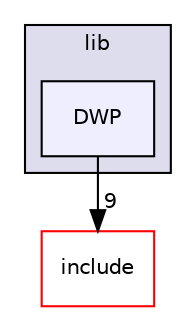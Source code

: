 digraph "lib/DWP" {
  bgcolor=transparent;
  compound=true
  node [ fontsize="10", fontname="Helvetica"];
  edge [ labelfontsize="10", labelfontname="Helvetica"];
  subgraph clusterdir_97aefd0d527b934f1d99a682da8fe6a9 {
    graph [ bgcolor="#ddddee", pencolor="black", label="lib" fontname="Helvetica", fontsize="10", URL="dir_97aefd0d527b934f1d99a682da8fe6a9.html"]
  dir_ab7751ddc84e1ee38ac377c89b63b4c6 [shape=box, label="DWP", style="filled", fillcolor="#eeeeff", pencolor="black", URL="dir_ab7751ddc84e1ee38ac377c89b63b4c6.html"];
  }
  dir_d44c64559bbebec7f509842c48db8b23 [shape=box label="include" color="red" URL="dir_d44c64559bbebec7f509842c48db8b23.html"];
  dir_ab7751ddc84e1ee38ac377c89b63b4c6->dir_d44c64559bbebec7f509842c48db8b23 [headlabel="9", labeldistance=1.5 headhref="dir_000055_000001.html"];
}
